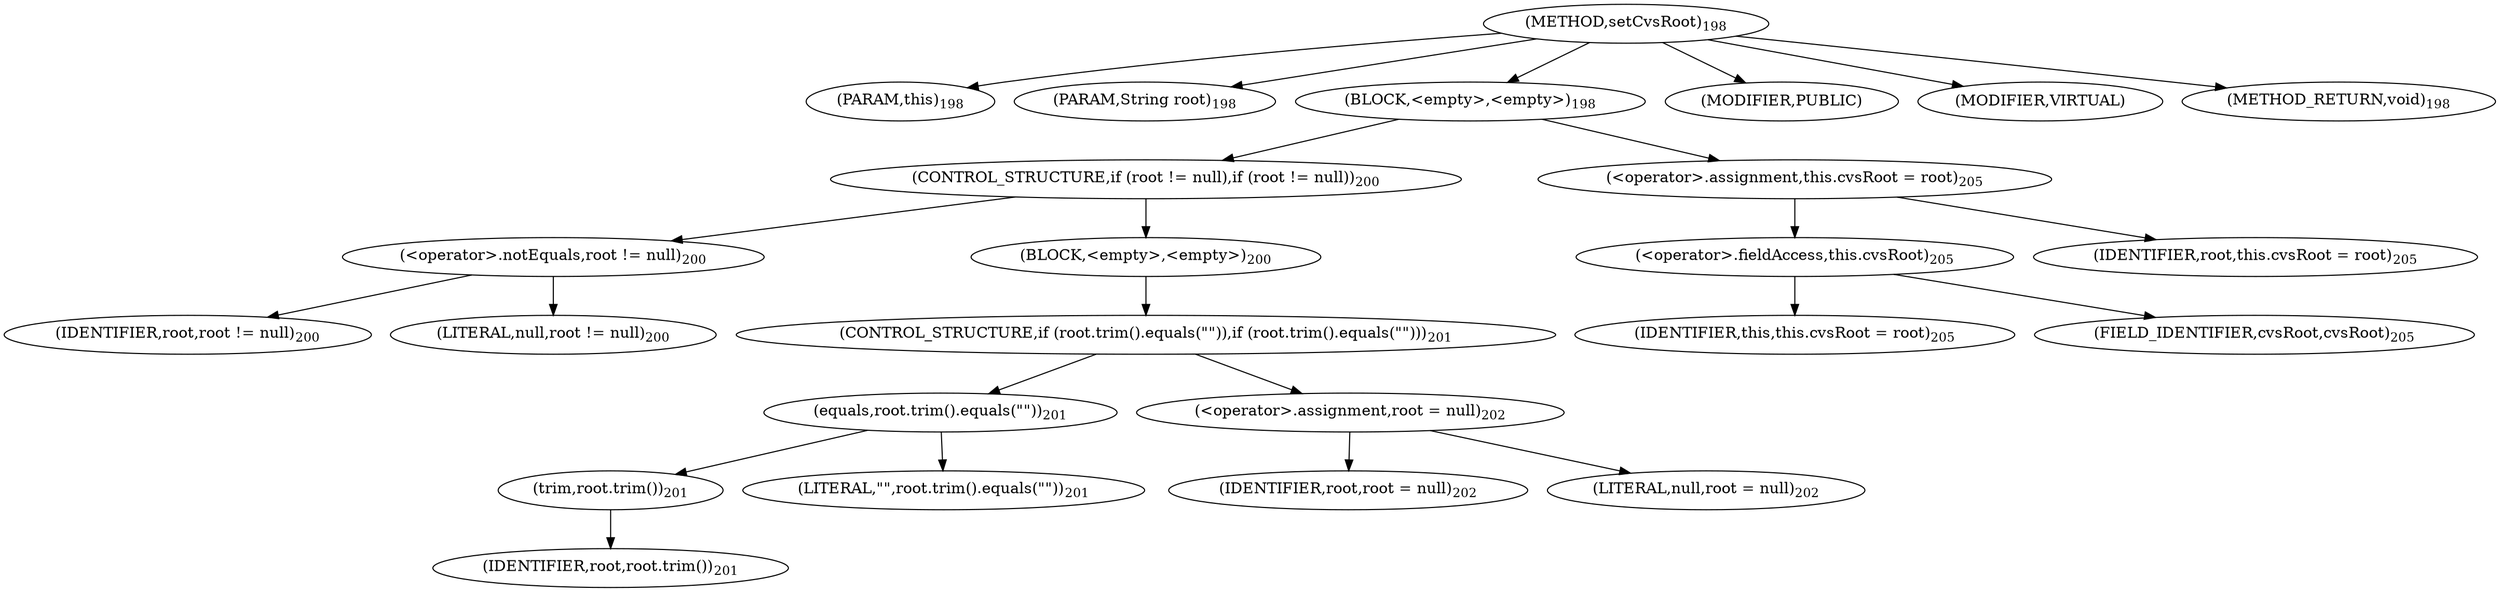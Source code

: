 digraph "setCvsRoot" {  
"351" [label = <(METHOD,setCvsRoot)<SUB>198</SUB>> ]
"21" [label = <(PARAM,this)<SUB>198</SUB>> ]
"352" [label = <(PARAM,String root)<SUB>198</SUB>> ]
"353" [label = <(BLOCK,&lt;empty&gt;,&lt;empty&gt;)<SUB>198</SUB>> ]
"354" [label = <(CONTROL_STRUCTURE,if (root != null),if (root != null))<SUB>200</SUB>> ]
"355" [label = <(&lt;operator&gt;.notEquals,root != null)<SUB>200</SUB>> ]
"356" [label = <(IDENTIFIER,root,root != null)<SUB>200</SUB>> ]
"357" [label = <(LITERAL,null,root != null)<SUB>200</SUB>> ]
"358" [label = <(BLOCK,&lt;empty&gt;,&lt;empty&gt;)<SUB>200</SUB>> ]
"359" [label = <(CONTROL_STRUCTURE,if (root.trim().equals(&quot;&quot;)),if (root.trim().equals(&quot;&quot;)))<SUB>201</SUB>> ]
"360" [label = <(equals,root.trim().equals(&quot;&quot;))<SUB>201</SUB>> ]
"361" [label = <(trim,root.trim())<SUB>201</SUB>> ]
"362" [label = <(IDENTIFIER,root,root.trim())<SUB>201</SUB>> ]
"363" [label = <(LITERAL,&quot;&quot;,root.trim().equals(&quot;&quot;))<SUB>201</SUB>> ]
"364" [label = <(&lt;operator&gt;.assignment,root = null)<SUB>202</SUB>> ]
"365" [label = <(IDENTIFIER,root,root = null)<SUB>202</SUB>> ]
"366" [label = <(LITERAL,null,root = null)<SUB>202</SUB>> ]
"367" [label = <(&lt;operator&gt;.assignment,this.cvsRoot = root)<SUB>205</SUB>> ]
"368" [label = <(&lt;operator&gt;.fieldAccess,this.cvsRoot)<SUB>205</SUB>> ]
"20" [label = <(IDENTIFIER,this,this.cvsRoot = root)<SUB>205</SUB>> ]
"369" [label = <(FIELD_IDENTIFIER,cvsRoot,cvsRoot)<SUB>205</SUB>> ]
"370" [label = <(IDENTIFIER,root,this.cvsRoot = root)<SUB>205</SUB>> ]
"371" [label = <(MODIFIER,PUBLIC)> ]
"372" [label = <(MODIFIER,VIRTUAL)> ]
"373" [label = <(METHOD_RETURN,void)<SUB>198</SUB>> ]
  "351" -> "21" 
  "351" -> "352" 
  "351" -> "353" 
  "351" -> "371" 
  "351" -> "372" 
  "351" -> "373" 
  "353" -> "354" 
  "353" -> "367" 
  "354" -> "355" 
  "354" -> "358" 
  "355" -> "356" 
  "355" -> "357" 
  "358" -> "359" 
  "359" -> "360" 
  "359" -> "364" 
  "360" -> "361" 
  "360" -> "363" 
  "361" -> "362" 
  "364" -> "365" 
  "364" -> "366" 
  "367" -> "368" 
  "367" -> "370" 
  "368" -> "20" 
  "368" -> "369" 
}
